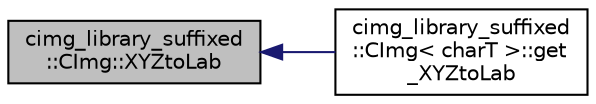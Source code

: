 digraph "cimg_library_suffixed::CImg::XYZtoLab"
{
  edge [fontname="Helvetica",fontsize="10",labelfontname="Helvetica",labelfontsize="10"];
  node [fontname="Helvetica",fontsize="10",shape=record];
  rankdir="LR";
  Node1 [label="cimg_library_suffixed\l::CImg::XYZtoLab",height=0.2,width=0.4,color="black", fillcolor="grey75", style="filled" fontcolor="black"];
  Node1 -> Node2 [dir="back",color="midnightblue",fontsize="10",style="solid",fontname="Helvetica"];
  Node2 [label="cimg_library_suffixed\l::CImg\< charT \>::get\l_XYZtoLab",height=0.2,width=0.4,color="black", fillcolor="white", style="filled",URL="$structcimg__library__suffixed_1_1_c_img.html#a387c3d4875055fc237d5b45e1d8e47c2",tooltip="Convert pixel values from XYZ_709 to Lab color spaces ."];
}

